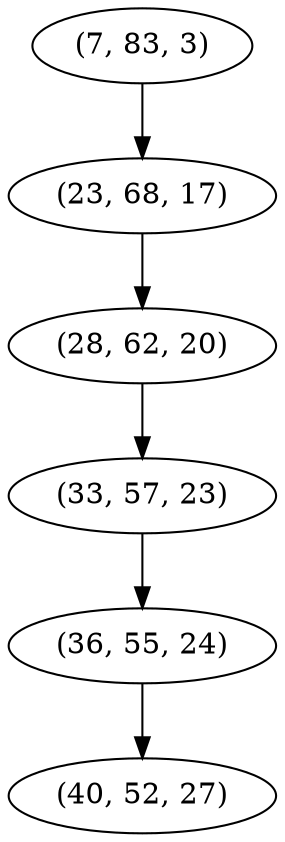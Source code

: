 digraph tree {
    "(7, 83, 3)";
    "(23, 68, 17)";
    "(28, 62, 20)";
    "(33, 57, 23)";
    "(36, 55, 24)";
    "(40, 52, 27)";
    "(7, 83, 3)" -> "(23, 68, 17)";
    "(23, 68, 17)" -> "(28, 62, 20)";
    "(28, 62, 20)" -> "(33, 57, 23)";
    "(33, 57, 23)" -> "(36, 55, 24)";
    "(36, 55, 24)" -> "(40, 52, 27)";
}
